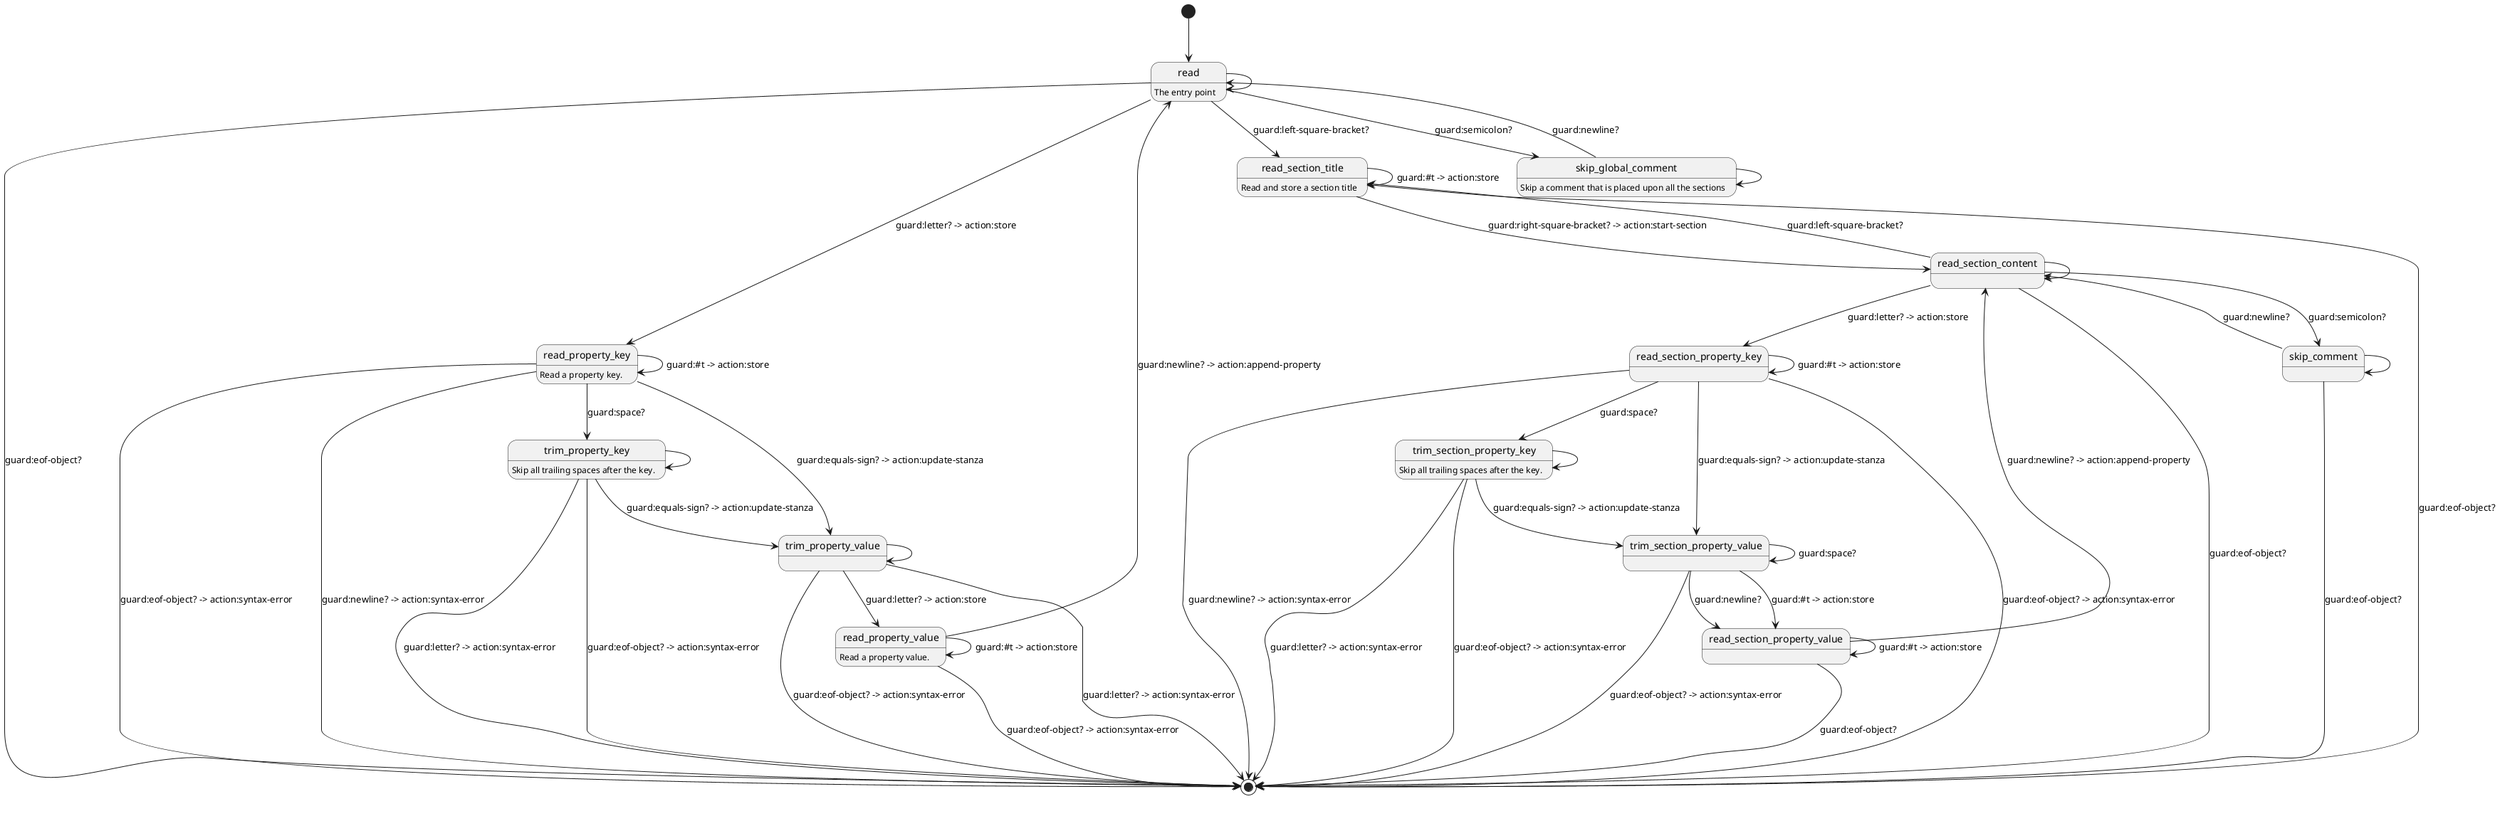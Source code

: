 @startuml
[*] --> read

read: The entry point
read ---> [*]: guard:eof-object?
read --> skip_global_comment: guard:semicolon?
read --> read_section_title: guard:left-square-bracket?
read --> read_property_key: guard:letter? -> action:store
read -> read

read_property_key: Read a property key.
read_property_key ---> [*]: guard:eof-object? -> action:syntax-error
read_property_key ---> [*]: guard:newline? -> action:syntax-error
read_property_key --> trim_property_key: guard:space?
read_property_key --> trim_property_value: guard:equals-sign? -> action:update-stanza
read_property_key -> read_property_key: guard:#t -> action:store

trim_property_key: Skip all trailing spaces after the key.
trim_property_key ---> [*]: guard:eof-object? -> action:syntax-error
trim_property_key ---> [*]: guard:letter? -> action:syntax-error
trim_property_key --> trim_property_value: guard:equals-sign? -> action:update-stanza
trim_property_key -> trim_property_key

trim_property_value ---> [*]: guard:eof-object? -> action:syntax-error
trim_property_value ---> [*]: guard:letter? -> action:syntax-error
trim_property_value --> read_property_value: guard:letter? -> action:store
trim_property_value -> trim_property_value

read_property_value: Read a property value.
read_property_value ---> [*]: guard:eof-object? -> action:syntax-error
read_property_value --> read: guard:newline? -> action:append-property
read_property_value -> read_property_value: guard:#t -> action:store

' Skip comments
skip_global_comment: Skip a comment that is placed upon all the sections
skip_global_comment --> read: guard:newline?
skip_global_comment -> skip_global_comment

read_section_title: Read and store a section title
read_section_title --> [*]: guard:eof-object?
read_section_title --> read_section_content: guard:right-square-bracket? -> action:start-section
read_section_title --> read_section_title: guard:#t -> action:store

read_section_content ---> [*]: guard:eof-object?
read_section_content --> skip_comment: guard:semicolon?
read_section_content --> read_section_property_key: guard:letter? -> action:store
read_section_content --> read_section_title: guard:left-square-bracket?
read_section_content -> read_section_content

skip_comment --> [*]: guard:eof-object?
skip_comment --> read_section_content: guard:newline?
skip_comment -> skip_comment

read_section_property_key ---> [*]: guard:eof-object? -> action:syntax-error
read_section_property_key ---> [*]: guard:newline? -> action:syntax-error
read_section_property_key --> trim_section_property_key: guard:space?
read_section_property_key --> trim_section_property_value: guard:equals-sign? -> action:update-stanza
read_section_property_key -> read_section_property_key: guard:#t -> action:store

trim_section_property_key: Skip all trailing spaces after the key.
trim_section_property_key ---> [*]: guard:eof-object? -> action:syntax-error
trim_section_property_key ---> [*]: guard:letter? -> action:syntax-error
trim_section_property_key --> trim_section_property_value: guard:equals-sign? -> action:update-stanza
trim_section_property_key -> trim_section_property_key

trim_section_property_value ---> [*]: guard:eof-object? -> action:syntax-error
trim_section_property_value --> trim_section_property_value: guard:space?
trim_section_property_value --> read_section_property_value: guard:newline?
trim_section_property_value --> read_section_property_value: guard:#t -> action:store

read_section_property_value ---> [*]: guard:eof-object?
read_section_property_value --> read_section_content: guard:newline? -> action:append-property
read_section_property_value -> read_section_property_value: guard:#t -> action:store
@enduml